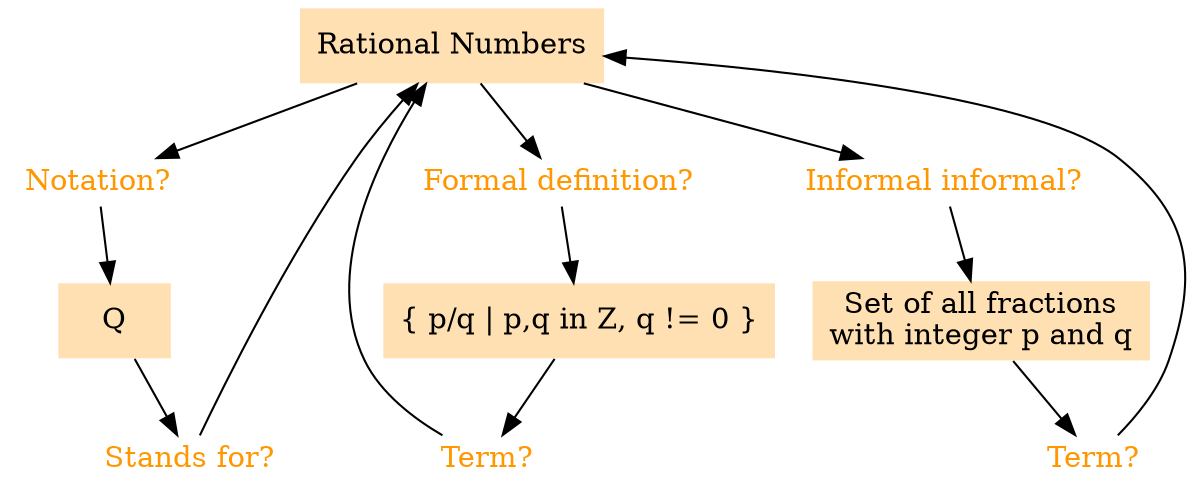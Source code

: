digraph G {
    rankdir=TB;

    subgraph answers {
        node[shape=plaintext style=filled fillcolor="#ffe0b2"]

        rat[label="Rational Numbers"]
        not[label="Q"]
        inf[label="Set of all fractions\nwith integer p and q"]
        for[label="{ p/q | p,q in Z, q != 0 }"]
    }

    subgraph questions {
        node[shape=none fontcolor="#ff9800" height=0.1]
        qnot[label="Notation?"]
        qstand[label="Stands for?"]
        qfor[label="Formal definition?"]
        qinf[label="Informal informal?"]
        qterm1[label="Term?"]
        qterm2[label="Term?"]
    }
    
    rat -> qnot -> not
    not -> qstand -> rat
    
    rat -> qfor -> for
    rat -> qinf -> inf
    
    for -> qterm1 -> rat
    inf -> qterm2 -> rat
}